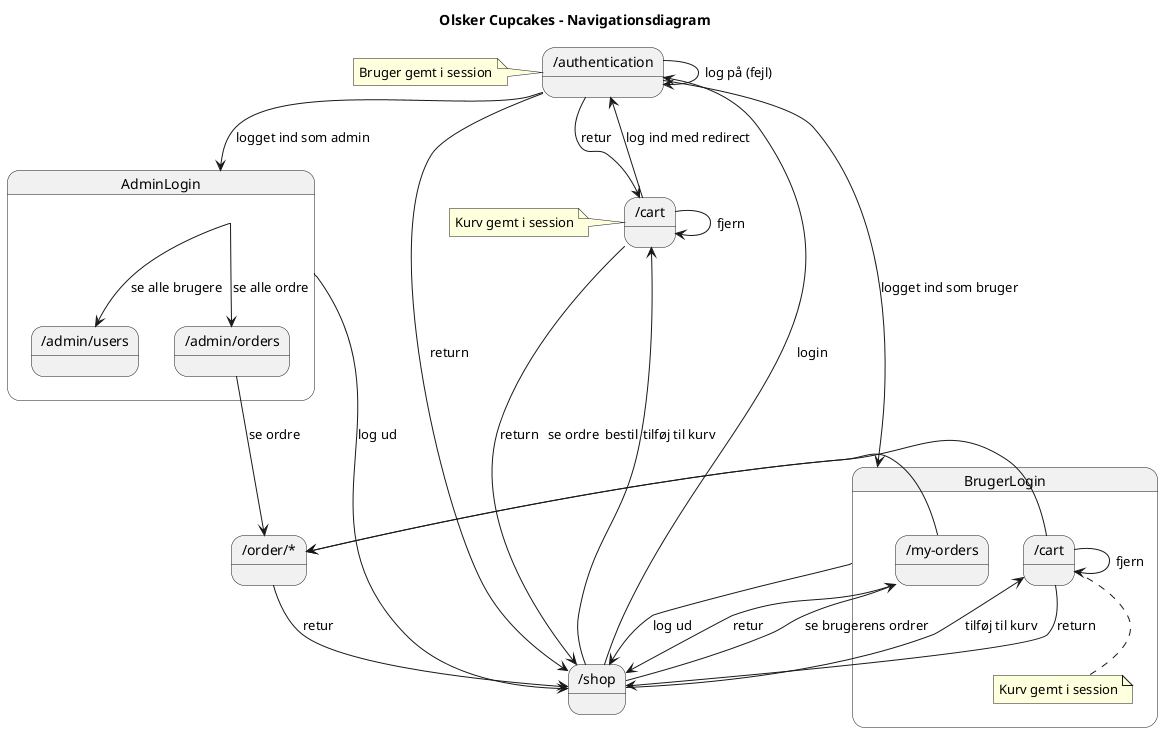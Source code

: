 @startuml
Title Olsker Cupcakes - Navigationsdiagram

State "/shop" as shop
State "/cart" as cart
State "/authentication" as authentication
State "/order/*" as order


shop --> cart : tilføj til kurv
shop --> authentication : login
cart --> shop : return
cart --> cart : fjern
cart --> authentication : log ind med redirect
authentication --> shop : return
authentication --> authentication : log på (fejl)
authentication --> cart : retur
authentication --> AdminLogin : logget ind som admin
order --> shop : retur

BrugerLogin --> shop : log ud
AdminLogin --> shop : log ud

note left of authentication
Bruger gemt i session
end note

note left of cart
Kurv gemt i session
end note


State BrugerLogin {
    State "/my-orders" as myOrders
    State "/cart" as cartU

    authentication --> BrugerLogin : logget ind som bruger
    cartU --> order : bestil
    cartU --> cartU : fjern
    cartU --> shop : return
    myOrders --> shop : retur
    myOrders --> order : se ordre
    shop --> myOrders : se brugerens ordrer
    shop --> cartU : tilføj til kurv

    note bottom of cartU
    Kurv gemt i session
    end note
}

State AdminLogin {
    State "/admin/users" as adminUsers
    State "/admin/orders" as adminOrders

    AdminLogin --> adminOrders : se alle ordre
    AdminLogin --> adminUsers : se alle brugere
    adminOrders --> order : se ordre
}

@enduml